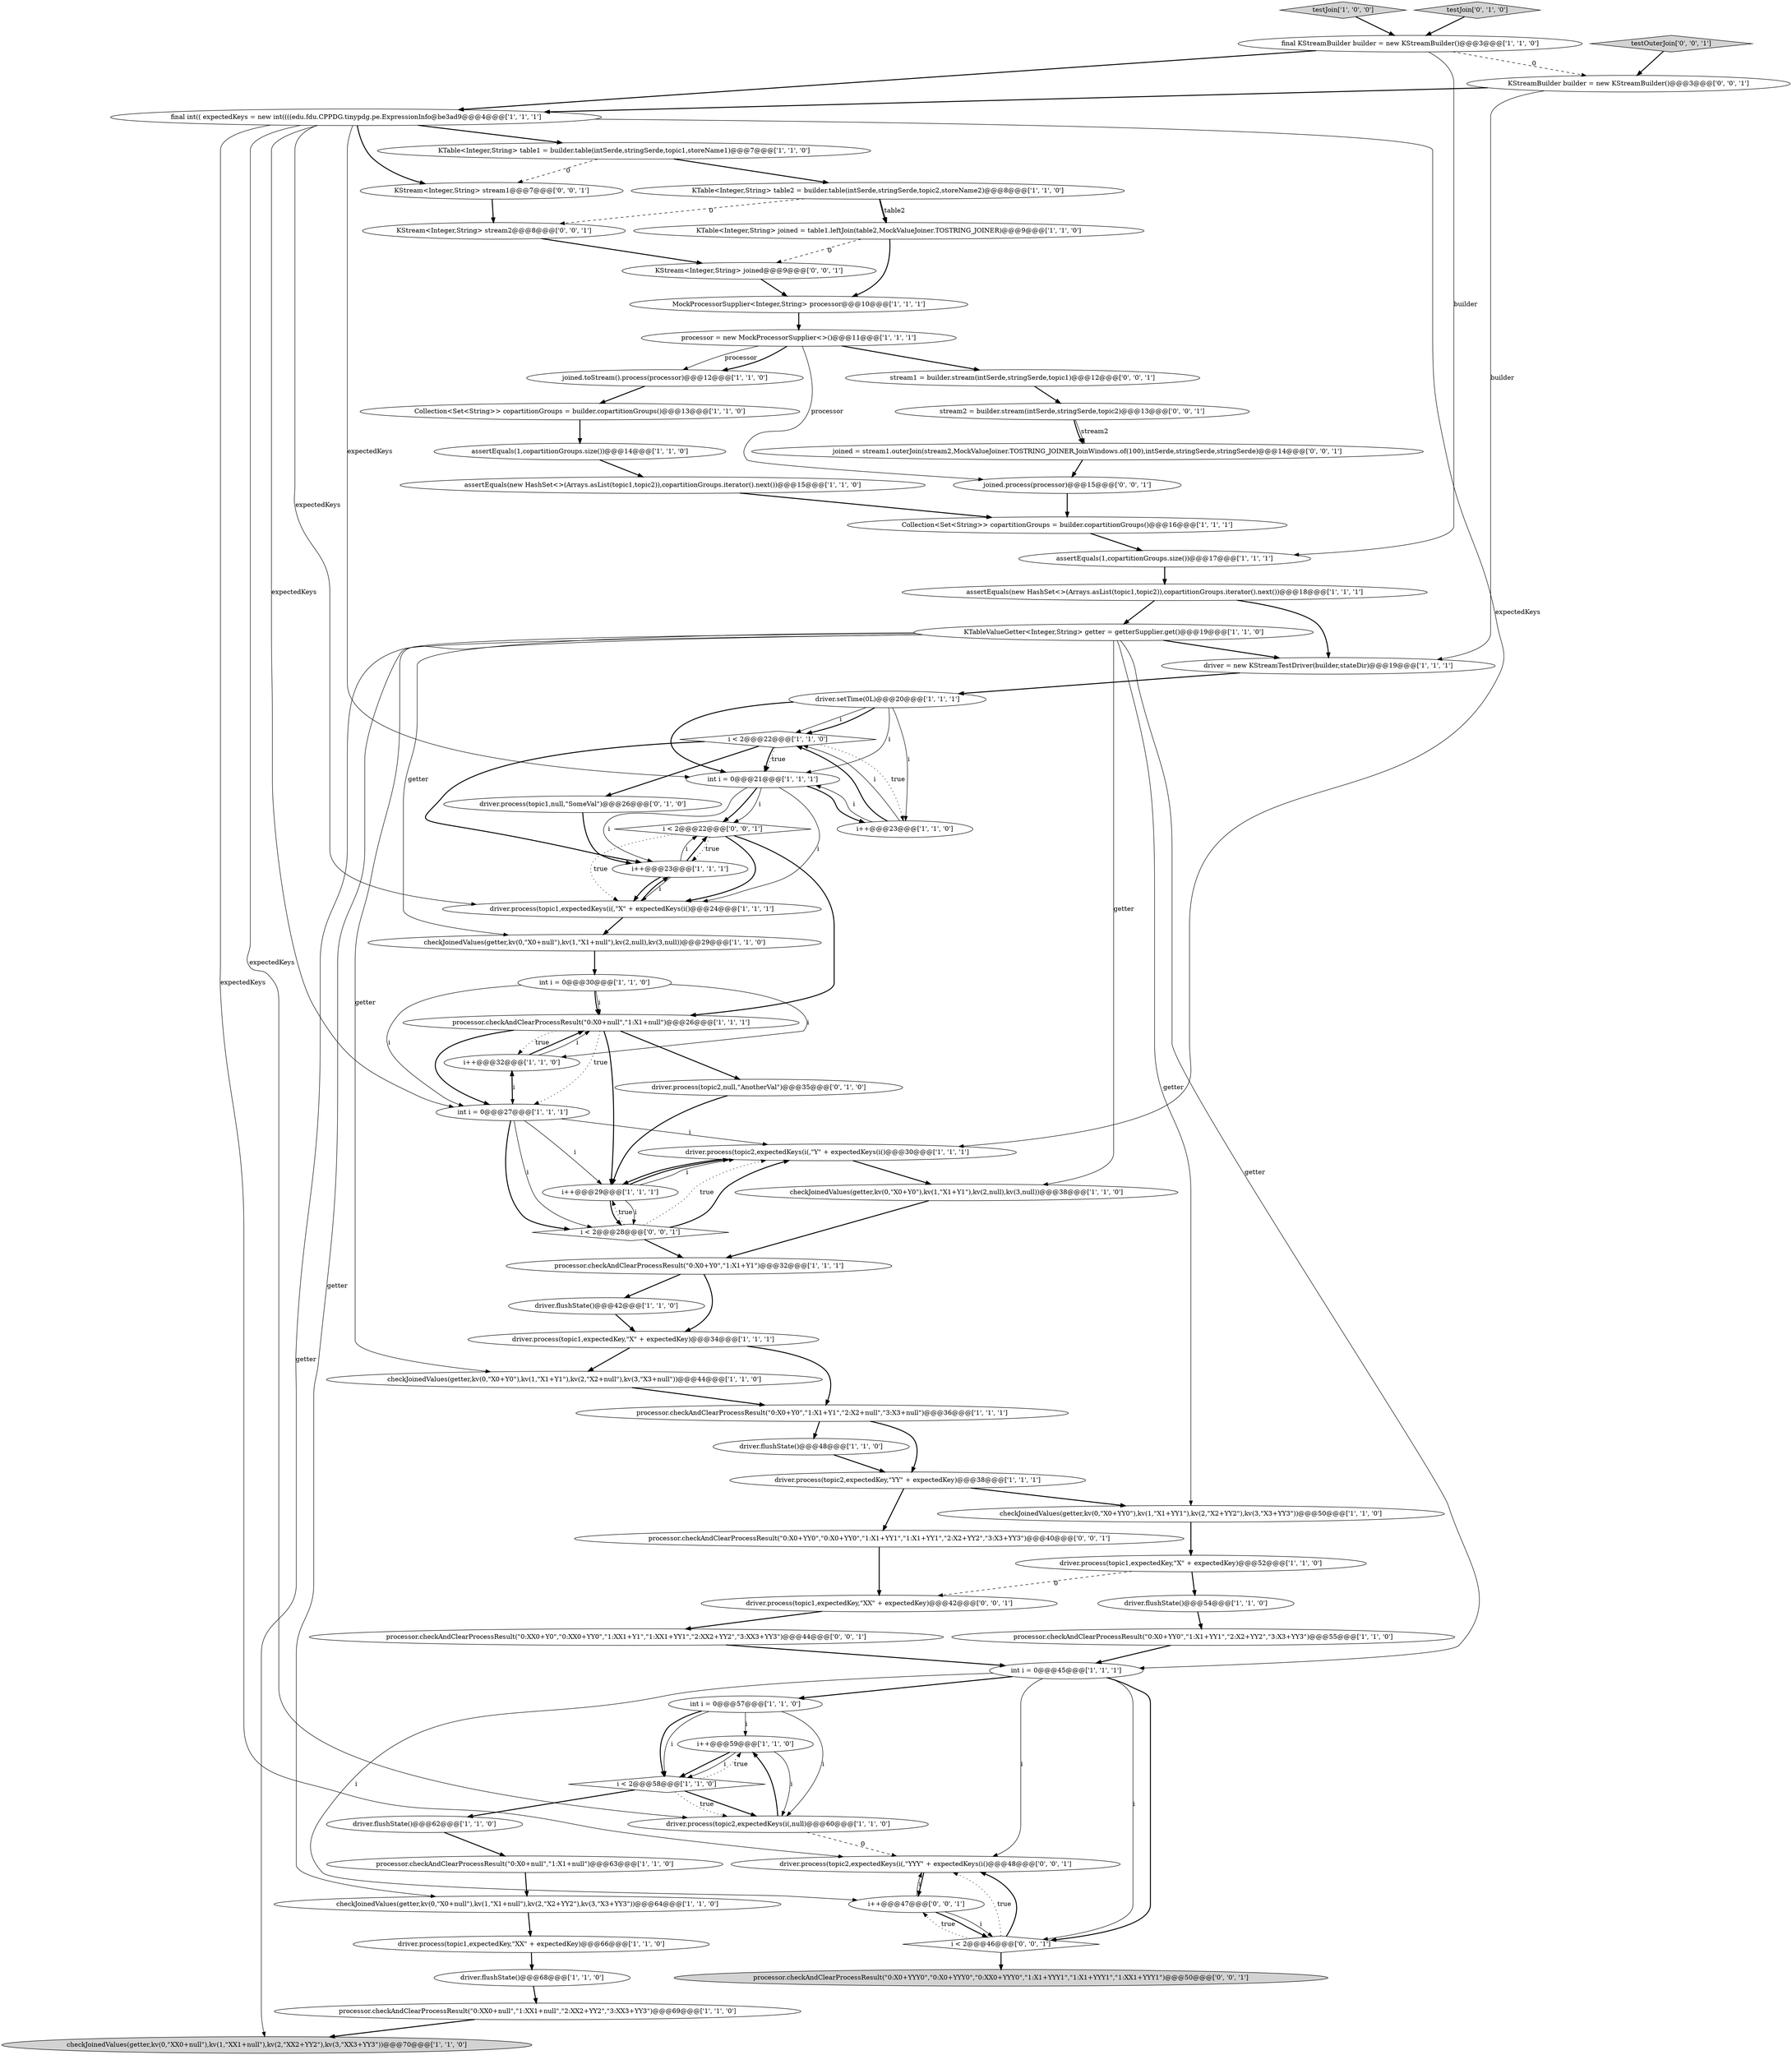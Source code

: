digraph {
16 [style = filled, label = "MockProcessorSupplier<Integer,String> processor@@@10@@@['1', '1', '1']", fillcolor = white, shape = ellipse image = "AAA0AAABBB1BBB"];
21 [style = filled, label = "i++@@@32@@@['1', '1', '0']", fillcolor = white, shape = ellipse image = "AAA0AAABBB1BBB"];
65 [style = filled, label = "joined = stream1.outerJoin(stream2,MockValueJoiner.TOSTRING_JOINER,JoinWindows.of(100),intSerde,stringSerde,stringSerde)@@@14@@@['0', '0', '1']", fillcolor = white, shape = ellipse image = "AAA0AAABBB3BBB"];
35 [style = filled, label = "processor.checkAndClearProcessResult(\"0:X0+null\",\"1:X1+null\")@@@26@@@['1', '1', '1']", fillcolor = white, shape = ellipse image = "AAA0AAABBB1BBB"];
17 [style = filled, label = "checkJoinedValues(getter,kv(0,\"X0+Y0\"),kv(1,\"X1+Y1\"),kv(2,null),kv(3,null))@@@38@@@['1', '1', '0']", fillcolor = white, shape = ellipse image = "AAA0AAABBB1BBB"];
25 [style = filled, label = "driver.flushState()@@@42@@@['1', '1', '0']", fillcolor = white, shape = ellipse image = "AAA0AAABBB1BBB"];
52 [style = filled, label = "KTableValueGetter<Integer,String> getter = getterSupplier.get()@@@19@@@['1', '1', '0']", fillcolor = white, shape = ellipse image = "AAA0AAABBB1BBB"];
62 [style = filled, label = "stream1 = builder.stream(intSerde,stringSerde,topic1)@@@12@@@['0', '0', '1']", fillcolor = white, shape = ellipse image = "AAA0AAABBB3BBB"];
44 [style = filled, label = "i < 2@@@22@@@['1', '1', '0']", fillcolor = white, shape = diamond image = "AAA0AAABBB1BBB"];
22 [style = filled, label = "int i = 0@@@21@@@['1', '1', '1']", fillcolor = white, shape = ellipse image = "AAA0AAABBB1BBB"];
3 [style = filled, label = "int i = 0@@@45@@@['1', '1', '1']", fillcolor = white, shape = ellipse image = "AAA0AAABBB1BBB"];
15 [style = filled, label = "processor.checkAndClearProcessResult(\"0:XX0+null\",\"1:XX1+null\",\"2:XX2+YY2\",\"3:XX3+YY3\")@@@69@@@['1', '1', '0']", fillcolor = white, shape = ellipse image = "AAA0AAABBB1BBB"];
1 [style = filled, label = "i++@@@23@@@['1', '1', '0']", fillcolor = white, shape = ellipse image = "AAA0AAABBB1BBB"];
2 [style = filled, label = "driver.process(topic2,expectedKey,\"YY\" + expectedKey)@@@38@@@['1', '1', '1']", fillcolor = white, shape = ellipse image = "AAA0AAABBB1BBB"];
41 [style = filled, label = "checkJoinedValues(getter,kv(0,\"X0+YY0\"),kv(1,\"X1+YY1\"),kv(2,\"X2+YY2\"),kv(3,\"X3+YY3\"))@@@50@@@['1', '1', '0']", fillcolor = white, shape = ellipse image = "AAA0AAABBB1BBB"];
5 [style = filled, label = "checkJoinedValues(getter,kv(0,\"XX0+null\"),kv(1,\"XX1+null\"),kv(2,\"XX2+YY2\"),kv(3,\"XX3+YY3\"))@@@70@@@['1', '1', '0']", fillcolor = lightgray, shape = ellipse image = "AAA0AAABBB1BBB"];
10 [style = filled, label = "i++@@@59@@@['1', '1', '0']", fillcolor = white, shape = ellipse image = "AAA0AAABBB1BBB"];
57 [style = filled, label = "processor.checkAndClearProcessResult(\"0:X0+YYY0\",\"0:X0+YYY0\",\"0:XX0+YYY0\",\"1:X1+YYY1\",\"1:X1+YYY1\",\"1:XX1+YYY1\")@@@50@@@['0', '0', '1']", fillcolor = lightgray, shape = ellipse image = "AAA0AAABBB3BBB"];
59 [style = filled, label = "driver.process(topic2,expectedKeys(i(,\"YYY\" + expectedKeys(i()@@@48@@@['0', '0', '1']", fillcolor = white, shape = ellipse image = "AAA0AAABBB3BBB"];
24 [style = filled, label = "assertEquals(1,copartitionGroups.size())@@@17@@@['1', '1', '1']", fillcolor = white, shape = ellipse image = "AAA0AAABBB1BBB"];
45 [style = filled, label = "int i = 0@@@30@@@['1', '1', '0']", fillcolor = white, shape = ellipse image = "AAA0AAABBB1BBB"];
29 [style = filled, label = "final int(( expectedKeys = new int((((edu.fdu.CPPDG.tinypdg.pe.ExpressionInfo@be3ad9@@@4@@@['1', '1', '1']", fillcolor = white, shape = ellipse image = "AAA0AAABBB1BBB"];
47 [style = filled, label = "driver.flushState()@@@48@@@['1', '1', '0']", fillcolor = white, shape = ellipse image = "AAA0AAABBB1BBB"];
58 [style = filled, label = "i < 2@@@22@@@['0', '0', '1']", fillcolor = white, shape = diamond image = "AAA0AAABBB3BBB"];
7 [style = filled, label = "i++@@@23@@@['1', '1', '1']", fillcolor = white, shape = ellipse image = "AAA0AAABBB1BBB"];
64 [style = filled, label = "joined.process(processor)@@@15@@@['0', '0', '1']", fillcolor = white, shape = ellipse image = "AAA0AAABBB3BBB"];
42 [style = filled, label = "testJoin['1', '0', '0']", fillcolor = lightgray, shape = diamond image = "AAA0AAABBB1BBB"];
46 [style = filled, label = "checkJoinedValues(getter,kv(0,\"X0+Y0\"),kv(1,\"X1+Y1\"),kv(2,\"X2+null\"),kv(3,\"X3+null\"))@@@44@@@['1', '1', '0']", fillcolor = white, shape = ellipse image = "AAA0AAABBB1BBB"];
48 [style = filled, label = "driver.process(topic2,expectedKeys(i(,null)@@@60@@@['1', '1', '0']", fillcolor = white, shape = ellipse image = "AAA0AAABBB1BBB"];
14 [style = filled, label = "processor = new MockProcessorSupplier<>()@@@11@@@['1', '1', '1']", fillcolor = white, shape = ellipse image = "AAA0AAABBB1BBB"];
63 [style = filled, label = "testOuterJoin['0', '0', '1']", fillcolor = lightgray, shape = diamond image = "AAA0AAABBB3BBB"];
55 [style = filled, label = "driver.process(topic1,null,\"SomeVal\")@@@26@@@['0', '1', '0']", fillcolor = white, shape = ellipse image = "AAA1AAABBB2BBB"];
49 [style = filled, label = "processor.checkAndClearProcessResult(\"0:X0+YY0\",\"1:X1+YY1\",\"2:X2+YY2\",\"3:X3+YY3\")@@@55@@@['1', '1', '0']", fillcolor = white, shape = ellipse image = "AAA0AAABBB1BBB"];
13 [style = filled, label = "processor.checkAndClearProcessResult(\"0:X0+Y0\",\"1:X1+Y1\")@@@32@@@['1', '1', '1']", fillcolor = white, shape = ellipse image = "AAA0AAABBB1BBB"];
27 [style = filled, label = "processor.checkAndClearProcessResult(\"0:X0+Y0\",\"1:X1+Y1\",\"2:X2+null\",\"3:X3+null\")@@@36@@@['1', '1', '1']", fillcolor = white, shape = ellipse image = "AAA0AAABBB1BBB"];
6 [style = filled, label = "int i = 0@@@57@@@['1', '1', '0']", fillcolor = white, shape = ellipse image = "AAA0AAABBB1BBB"];
19 [style = filled, label = "int i = 0@@@27@@@['1', '1', '1']", fillcolor = white, shape = ellipse image = "AAA0AAABBB1BBB"];
70 [style = filled, label = "KStreamBuilder builder = new KStreamBuilder()@@@3@@@['0', '0', '1']", fillcolor = white, shape = ellipse image = "AAA0AAABBB3BBB"];
23 [style = filled, label = "driver.process(topic1,expectedKeys(i(,\"X\" + expectedKeys(i()@@@24@@@['1', '1', '1']", fillcolor = white, shape = ellipse image = "AAA0AAABBB1BBB"];
61 [style = filled, label = "i < 2@@@46@@@['0', '0', '1']", fillcolor = white, shape = diamond image = "AAA0AAABBB3BBB"];
30 [style = filled, label = "driver = new KStreamTestDriver(builder,stateDir)@@@19@@@['1', '1', '1']", fillcolor = white, shape = ellipse image = "AAA0AAABBB1BBB"];
12 [style = filled, label = "driver.flushState()@@@68@@@['1', '1', '0']", fillcolor = white, shape = ellipse image = "AAA0AAABBB1BBB"];
73 [style = filled, label = "processor.checkAndClearProcessResult(\"0:XX0+Y0\",\"0:XX0+YY0\",\"1:XX1+Y1\",\"1:XX1+YY1\",\"2:XX2+YY2\",\"3:XX3+YY3\")@@@44@@@['0', '0', '1']", fillcolor = white, shape = ellipse image = "AAA0AAABBB3BBB"];
0 [style = filled, label = "checkJoinedValues(getter,kv(0,\"X0+null\"),kv(1,\"X1+null\"),kv(2,null),kv(3,null))@@@29@@@['1', '1', '0']", fillcolor = white, shape = ellipse image = "AAA0AAABBB1BBB"];
34 [style = filled, label = "assertEquals(1,copartitionGroups.size())@@@14@@@['1', '1', '0']", fillcolor = white, shape = ellipse image = "AAA0AAABBB1BBB"];
28 [style = filled, label = "assertEquals(new HashSet<>(Arrays.asList(topic1,topic2)),copartitionGroups.iterator().next())@@@18@@@['1', '1', '1']", fillcolor = white, shape = ellipse image = "AAA0AAABBB1BBB"];
53 [style = filled, label = "driver.flushState()@@@62@@@['1', '1', '0']", fillcolor = white, shape = ellipse image = "AAA0AAABBB1BBB"];
40 [style = filled, label = "joined.toStream().process(processor)@@@12@@@['1', '1', '0']", fillcolor = white, shape = ellipse image = "AAA0AAABBB1BBB"];
8 [style = filled, label = "i < 2@@@58@@@['1', '1', '0']", fillcolor = white, shape = diamond image = "AAA0AAABBB1BBB"];
54 [style = filled, label = "driver.process(topic2,null,\"AnotherVal\")@@@35@@@['0', '1', '0']", fillcolor = white, shape = ellipse image = "AAA1AAABBB2BBB"];
68 [style = filled, label = "KStream<Integer,String> stream2@@@8@@@['0', '0', '1']", fillcolor = white, shape = ellipse image = "AAA0AAABBB3BBB"];
26 [style = filled, label = "driver.process(topic1,expectedKey,\"X\" + expectedKey)@@@34@@@['1', '1', '1']", fillcolor = white, shape = ellipse image = "AAA0AAABBB1BBB"];
31 [style = filled, label = "driver.flushState()@@@54@@@['1', '1', '0']", fillcolor = white, shape = ellipse image = "AAA0AAABBB1BBB"];
69 [style = filled, label = "KStream<Integer,String> joined@@@9@@@['0', '0', '1']", fillcolor = white, shape = ellipse image = "AAA0AAABBB3BBB"];
56 [style = filled, label = "testJoin['0', '1', '0']", fillcolor = lightgray, shape = diamond image = "AAA0AAABBB2BBB"];
60 [style = filled, label = "stream2 = builder.stream(intSerde,stringSerde,topic2)@@@13@@@['0', '0', '1']", fillcolor = white, shape = ellipse image = "AAA0AAABBB3BBB"];
50 [style = filled, label = "i++@@@29@@@['1', '1', '1']", fillcolor = white, shape = ellipse image = "AAA0AAABBB1BBB"];
72 [style = filled, label = "i < 2@@@28@@@['0', '0', '1']", fillcolor = white, shape = diamond image = "AAA0AAABBB3BBB"];
36 [style = filled, label = "assertEquals(new HashSet<>(Arrays.asList(topic1,topic2)),copartitionGroups.iterator().next())@@@15@@@['1', '1', '0']", fillcolor = white, shape = ellipse image = "AAA0AAABBB1BBB"];
37 [style = filled, label = "driver.setTime(0L)@@@20@@@['1', '1', '1']", fillcolor = white, shape = ellipse image = "AAA0AAABBB1BBB"];
9 [style = filled, label = "final KStreamBuilder builder = new KStreamBuilder()@@@3@@@['1', '1', '0']", fillcolor = white, shape = ellipse image = "AAA0AAABBB1BBB"];
11 [style = filled, label = "Collection<Set<String>> copartitionGroups = builder.copartitionGroups()@@@13@@@['1', '1', '0']", fillcolor = white, shape = ellipse image = "AAA0AAABBB1BBB"];
51 [style = filled, label = "driver.process(topic1,expectedKey,\"XX\" + expectedKey)@@@66@@@['1', '1', '0']", fillcolor = white, shape = ellipse image = "AAA0AAABBB1BBB"];
66 [style = filled, label = "processor.checkAndClearProcessResult(\"0:X0+YY0\",\"0:X0+YY0\",\"1:X1+YY1\",\"1:X1+YY1\",\"2:X2+YY2\",\"3:X3+YY3\")@@@40@@@['0', '0', '1']", fillcolor = white, shape = ellipse image = "AAA0AAABBB3BBB"];
39 [style = filled, label = "KTable<Integer,String> table1 = builder.table(intSerde,stringSerde,topic1,storeName1)@@@7@@@['1', '1', '0']", fillcolor = white, shape = ellipse image = "AAA0AAABBB1BBB"];
67 [style = filled, label = "driver.process(topic1,expectedKey,\"XX\" + expectedKey)@@@42@@@['0', '0', '1']", fillcolor = white, shape = ellipse image = "AAA0AAABBB3BBB"];
71 [style = filled, label = "KStream<Integer,String> stream1@@@7@@@['0', '0', '1']", fillcolor = white, shape = ellipse image = "AAA0AAABBB3BBB"];
74 [style = filled, label = "i++@@@47@@@['0', '0', '1']", fillcolor = white, shape = ellipse image = "AAA0AAABBB3BBB"];
18 [style = filled, label = "Collection<Set<String>> copartitionGroups = builder.copartitionGroups()@@@16@@@['1', '1', '1']", fillcolor = white, shape = ellipse image = "AAA0AAABBB1BBB"];
43 [style = filled, label = "KTable<Integer,String> table2 = builder.table(intSerde,stringSerde,topic2,storeName2)@@@8@@@['1', '1', '0']", fillcolor = white, shape = ellipse image = "AAA0AAABBB1BBB"];
4 [style = filled, label = "checkJoinedValues(getter,kv(0,\"X0+null\"),kv(1,\"X1+null\"),kv(2,\"X2+YY2\"),kv(3,\"X3+YY3\"))@@@64@@@['1', '1', '0']", fillcolor = white, shape = ellipse image = "AAA0AAABBB1BBB"];
32 [style = filled, label = "driver.process(topic1,expectedKey,\"X\" + expectedKey)@@@52@@@['1', '1', '0']", fillcolor = white, shape = ellipse image = "AAA0AAABBB1BBB"];
38 [style = filled, label = "processor.checkAndClearProcessResult(\"0:X0+null\",\"1:X1+null\")@@@63@@@['1', '1', '0']", fillcolor = white, shape = ellipse image = "AAA0AAABBB1BBB"];
20 [style = filled, label = "KTable<Integer,String> joined = table1.leftJoin(table2,MockValueJoiner.TOSTRING_JOINER)@@@9@@@['1', '1', '0']", fillcolor = white, shape = ellipse image = "AAA0AAABBB1BBB"];
33 [style = filled, label = "driver.process(topic2,expectedKeys(i(,\"Y\" + expectedKeys(i()@@@30@@@['1', '1', '1']", fillcolor = white, shape = ellipse image = "AAA0AAABBB1BBB"];
11->34 [style = bold, label=""];
7->23 [style = bold, label=""];
14->40 [style = solid, label="processor"];
8->48 [style = bold, label=""];
59->74 [style = bold, label=""];
13->25 [style = bold, label=""];
25->26 [style = bold, label=""];
35->19 [style = dotted, label="true"];
66->67 [style = bold, label=""];
33->17 [style = bold, label=""];
2->41 [style = bold, label=""];
67->73 [style = bold, label=""];
6->10 [style = solid, label="i"];
52->4 [style = solid, label="getter"];
6->8 [style = solid, label="i"];
9->70 [style = dashed, label="0"];
6->8 [style = bold, label=""];
61->57 [style = bold, label=""];
3->6 [style = bold, label=""];
49->3 [style = bold, label=""];
37->44 [style = solid, label="i"];
44->22 [style = dotted, label="true"];
36->18 [style = bold, label=""];
22->23 [style = solid, label="i"];
51->12 [style = bold, label=""];
17->13 [style = bold, label=""];
72->50 [style = dotted, label="true"];
8->48 [style = dotted, label="true"];
70->30 [style = solid, label="builder"];
61->59 [style = dotted, label="true"];
20->69 [style = dashed, label="0"];
19->72 [style = bold, label=""];
35->50 [style = bold, label=""];
44->55 [style = bold, label=""];
40->11 [style = bold, label=""];
26->46 [style = bold, label=""];
52->3 [style = solid, label="getter"];
28->30 [style = bold, label=""];
13->26 [style = bold, label=""];
72->33 [style = bold, label=""];
74->61 [style = solid, label="i"];
20->16 [style = bold, label=""];
6->48 [style = solid, label="i"];
58->7 [style = dotted, label="true"];
38->4 [style = bold, label=""];
37->22 [style = solid, label="i"];
41->32 [style = bold, label=""];
3->61 [style = solid, label="i"];
50->33 [style = bold, label=""];
29->19 [style = solid, label="expectedKeys"];
32->67 [style = dashed, label="0"];
35->54 [style = bold, label=""];
29->23 [style = solid, label="expectedKeys"];
1->22 [style = solid, label="i"];
50->72 [style = solid, label="i"];
22->58 [style = bold, label=""];
45->19 [style = solid, label="i"];
1->44 [style = bold, label=""];
53->38 [style = bold, label=""];
55->7 [style = bold, label=""];
15->5 [style = bold, label=""];
62->60 [style = bold, label=""];
45->21 [style = solid, label="i"];
69->16 [style = bold, label=""];
19->72 [style = solid, label="i"];
71->68 [style = bold, label=""];
61->59 [style = bold, label=""];
43->20 [style = bold, label=""];
3->74 [style = solid, label="i"];
37->1 [style = solid, label="i"];
1->44 [style = solid, label="i"];
52->30 [style = bold, label=""];
8->53 [style = bold, label=""];
54->50 [style = bold, label=""];
7->58 [style = solid, label="i"];
22->1 [style = bold, label=""];
72->13 [style = bold, label=""];
58->35 [style = bold, label=""];
61->74 [style = dotted, label="true"];
8->10 [style = dotted, label="true"];
50->72 [style = bold, label=""];
70->29 [style = bold, label=""];
58->23 [style = dotted, label="true"];
7->23 [style = solid, label="i"];
22->58 [style = solid, label="i"];
68->69 [style = bold, label=""];
52->5 [style = solid, label="getter"];
27->47 [style = bold, label=""];
72->33 [style = dotted, label="true"];
29->22 [style = solid, label="expectedKeys"];
63->70 [style = bold, label=""];
46->27 [style = bold, label=""];
39->43 [style = bold, label=""];
28->52 [style = bold, label=""];
10->8 [style = bold, label=""];
0->45 [style = bold, label=""];
34->36 [style = bold, label=""];
23->0 [style = bold, label=""];
60->65 [style = solid, label="stream2"];
33->50 [style = bold, label=""];
39->71 [style = dashed, label="0"];
19->33 [style = solid, label="i"];
31->49 [style = bold, label=""];
3->61 [style = bold, label=""];
29->71 [style = bold, label=""];
45->35 [style = bold, label=""];
52->17 [style = solid, label="getter"];
9->29 [style = bold, label=""];
37->22 [style = bold, label=""];
7->58 [style = bold, label=""];
74->59 [style = solid, label="i"];
21->35 [style = bold, label=""];
73->3 [style = bold, label=""];
4->51 [style = bold, label=""];
21->19 [style = solid, label="i"];
45->35 [style = solid, label="i"];
50->33 [style = solid, label="i"];
9->24 [style = solid, label="builder"];
10->48 [style = solid, label="i"];
60->65 [style = bold, label=""];
64->18 [style = bold, label=""];
48->10 [style = bold, label=""];
2->66 [style = bold, label=""];
43->20 [style = solid, label="table2"];
21->35 [style = solid, label="i"];
52->0 [style = solid, label="getter"];
30->37 [style = bold, label=""];
14->64 [style = solid, label="processor"];
37->44 [style = bold, label=""];
18->24 [style = bold, label=""];
29->33 [style = solid, label="expectedKeys"];
12->15 [style = bold, label=""];
52->46 [style = solid, label="getter"];
65->64 [style = bold, label=""];
74->61 [style = bold, label=""];
52->41 [style = solid, label="getter"];
35->21 [style = dotted, label="true"];
26->27 [style = bold, label=""];
3->59 [style = solid, label="i"];
19->21 [style = bold, label=""];
29->59 [style = solid, label="expectedKeys"];
43->68 [style = dashed, label="0"];
58->23 [style = bold, label=""];
47->2 [style = bold, label=""];
44->1 [style = dotted, label="true"];
29->39 [style = bold, label=""];
32->31 [style = bold, label=""];
16->14 [style = bold, label=""];
42->9 [style = bold, label=""];
56->9 [style = bold, label=""];
23->7 [style = bold, label=""];
48->59 [style = dashed, label="0"];
10->8 [style = solid, label="i"];
14->62 [style = bold, label=""];
44->7 [style = bold, label=""];
14->40 [style = bold, label=""];
24->28 [style = bold, label=""];
19->50 [style = solid, label="i"];
35->19 [style = bold, label=""];
44->22 [style = bold, label=""];
29->48 [style = solid, label="expectedKeys"];
27->2 [style = bold, label=""];
22->7 [style = solid, label="i"];
}
